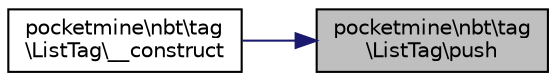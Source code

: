 digraph "pocketmine\nbt\tag\ListTag\push"
{
 // INTERACTIVE_SVG=YES
 // LATEX_PDF_SIZE
  edge [fontname="Helvetica",fontsize="10",labelfontname="Helvetica",labelfontsize="10"];
  node [fontname="Helvetica",fontsize="10",shape=record];
  rankdir="RL";
  Node1 [label="pocketmine\\nbt\\tag\l\\ListTag\\push",height=0.2,width=0.4,color="black", fillcolor="grey75", style="filled", fontcolor="black",tooltip=" "];
  Node1 -> Node2 [dir="back",color="midnightblue",fontsize="10",style="solid",fontname="Helvetica"];
  Node2 [label="pocketmine\\nbt\\tag\l\\ListTag\\__construct",height=0.2,width=0.4,color="black", fillcolor="white", style="filled",URL="$d5/df4/classpocketmine_1_1nbt_1_1tag_1_1_list_tag.html#a1ada3b470b5eb959d7fc071ddd34e184",tooltip=" "];
}
